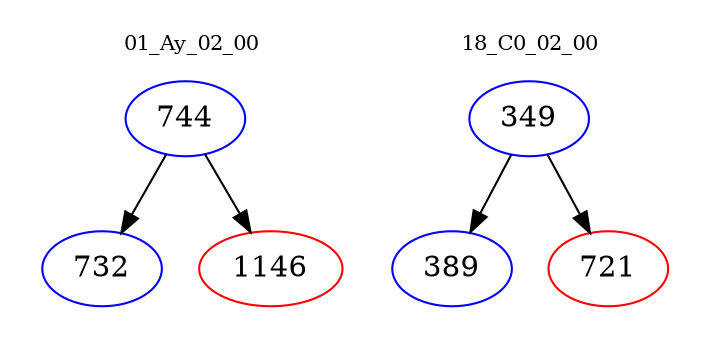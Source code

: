 digraph{
subgraph cluster_0 {
color = white
label = "01_Ay_02_00";
fontsize=10;
T0_744 [label="744", color="blue"]
T0_744 -> T0_732 [color="black"]
T0_732 [label="732", color="blue"]
T0_744 -> T0_1146 [color="black"]
T0_1146 [label="1146", color="red"]
}
subgraph cluster_1 {
color = white
label = "18_C0_02_00";
fontsize=10;
T1_349 [label="349", color="blue"]
T1_349 -> T1_389 [color="black"]
T1_389 [label="389", color="blue"]
T1_349 -> T1_721 [color="black"]
T1_721 [label="721", color="red"]
}
}
